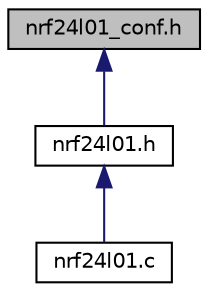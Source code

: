 digraph "nrf24l01_conf.h"
{
  edge [fontname="Helvetica",fontsize="10",labelfontname="Helvetica",labelfontsize="10"];
  node [fontname="Helvetica",fontsize="10",shape=record];
  Node1 [label="nrf24l01_conf.h",height=0.2,width=0.4,color="black", fillcolor="grey75", style="filled", fontcolor="black"];
  Node1 -> Node2 [dir="back",color="midnightblue",fontsize="10",style="solid",fontname="Helvetica"];
  Node2 [label="nrf24l01.h",height=0.2,width=0.4,color="black", fillcolor="white", style="filled",URL="$nrf24l01_8h.html",tooltip="Главный заголовочный файл библиотеки. "];
  Node2 -> Node3 [dir="back",color="midnightblue",fontsize="10",style="solid",fontname="Helvetica"];
  Node3 [label="nrf24l01.c",height=0.2,width=0.4,color="black", fillcolor="white", style="filled",URL="$nrf24l01_8c.html"];
}
